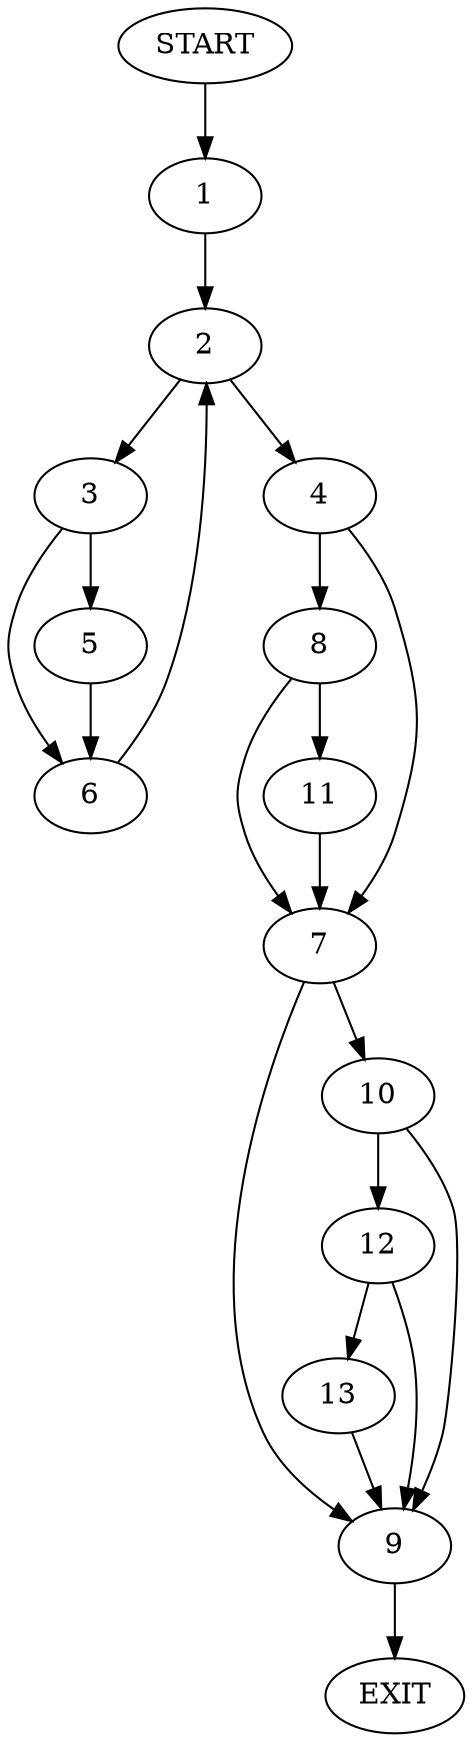 digraph {
0 [label="START"]
14 [label="EXIT"]
0 -> 1
1 -> 2
2 -> 3
2 -> 4
3 -> 5
3 -> 6
4 -> 7
4 -> 8
5 -> 6
6 -> 2
7 -> 9
7 -> 10
8 -> 7
8 -> 11
11 -> 7
9 -> 14
10 -> 9
10 -> 12
12 -> 9
12 -> 13
13 -> 9
}
